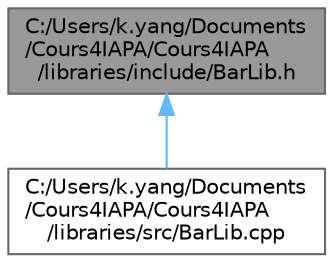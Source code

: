 digraph "C:/Users/k.yang/Documents/Cours4IAPA/Cours4IAPA/libraries/include/BarLib.h"
{
 // LATEX_PDF_SIZE
  bgcolor="transparent";
  edge [fontname=Helvetica,fontsize=10,labelfontname=Helvetica,labelfontsize=10];
  node [fontname=Helvetica,fontsize=10,shape=box,height=0.2,width=0.4];
  Node1 [id="Node000001",label="C:/Users/k.yang/Documents\l/Cours4IAPA/Cours4IAPA\l/libraries/include/BarLib.h",height=0.2,width=0.4,color="gray40", fillcolor="grey60", style="filled", fontcolor="black",tooltip=" "];
  Node1 -> Node2 [id="edge1_Node000001_Node000002",dir="back",color="steelblue1",style="solid",tooltip=" "];
  Node2 [id="Node000002",label="C:/Users/k.yang/Documents\l/Cours4IAPA/Cours4IAPA\l/libraries/src/BarLib.cpp",height=0.2,width=0.4,color="grey40", fillcolor="white", style="filled",URL="$_bar_lib_8cpp.html",tooltip=" "];
}
